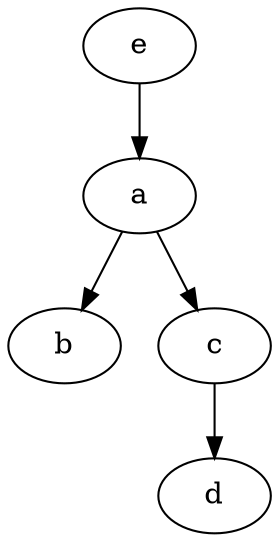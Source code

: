 digraph "outputGraph1" {
  a  [Weight=2];
  b  [Weight=3];
  c  [Weight=2];
  d  [Weight=5];
  e  [Weight=1];
  e->a  [Weight=4];
  a->c  [Weight=2];
  a->b  [Weight=1];
  c->d  [Weight=1];
}